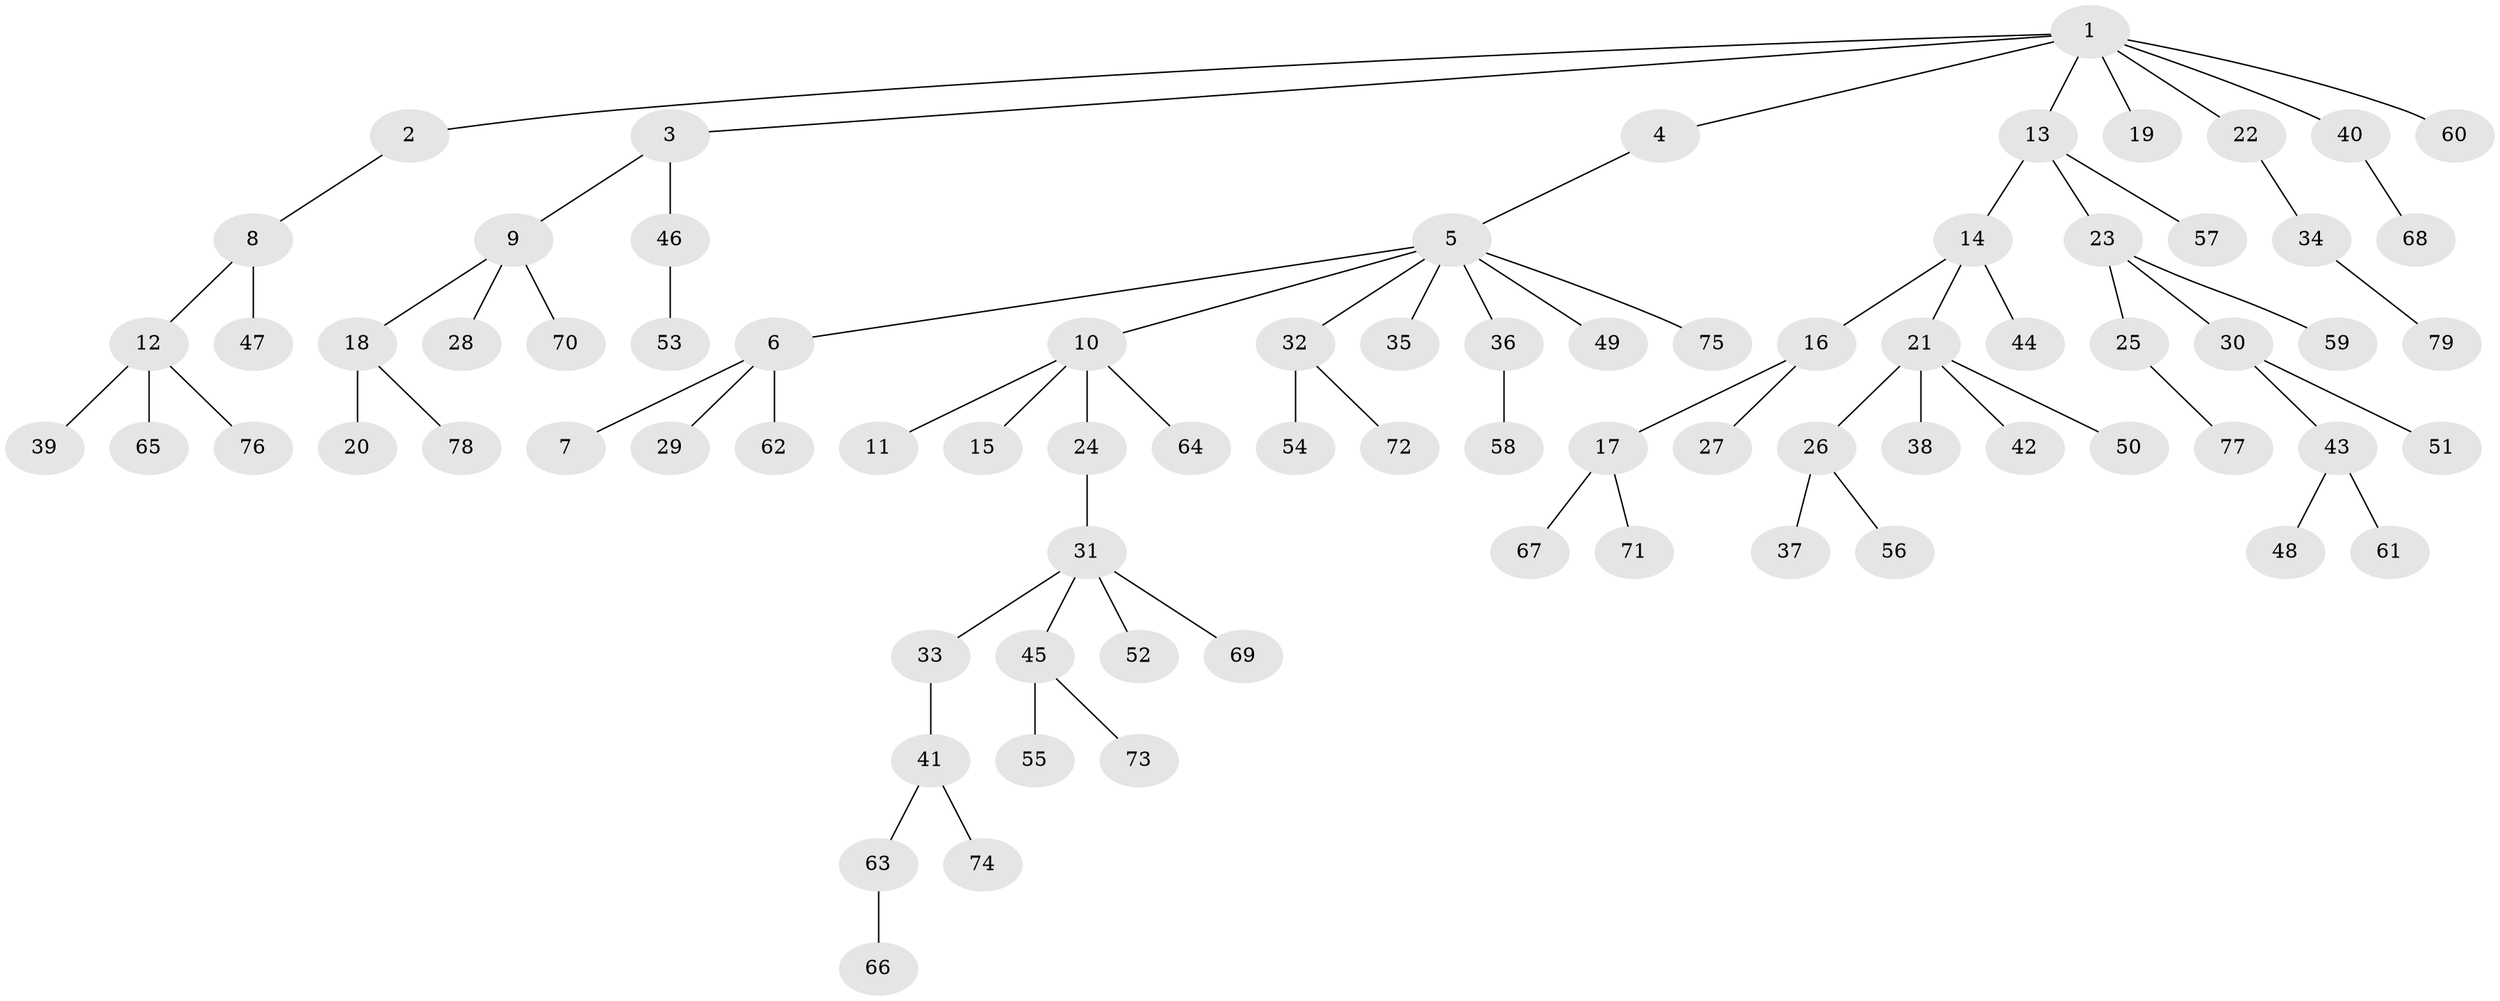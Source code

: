 // Generated by graph-tools (version 1.1) at 2025/26/03/09/25 03:26:31]
// undirected, 79 vertices, 78 edges
graph export_dot {
graph [start="1"]
  node [color=gray90,style=filled];
  1;
  2;
  3;
  4;
  5;
  6;
  7;
  8;
  9;
  10;
  11;
  12;
  13;
  14;
  15;
  16;
  17;
  18;
  19;
  20;
  21;
  22;
  23;
  24;
  25;
  26;
  27;
  28;
  29;
  30;
  31;
  32;
  33;
  34;
  35;
  36;
  37;
  38;
  39;
  40;
  41;
  42;
  43;
  44;
  45;
  46;
  47;
  48;
  49;
  50;
  51;
  52;
  53;
  54;
  55;
  56;
  57;
  58;
  59;
  60;
  61;
  62;
  63;
  64;
  65;
  66;
  67;
  68;
  69;
  70;
  71;
  72;
  73;
  74;
  75;
  76;
  77;
  78;
  79;
  1 -- 2;
  1 -- 3;
  1 -- 4;
  1 -- 13;
  1 -- 19;
  1 -- 22;
  1 -- 40;
  1 -- 60;
  2 -- 8;
  3 -- 9;
  3 -- 46;
  4 -- 5;
  5 -- 6;
  5 -- 10;
  5 -- 32;
  5 -- 35;
  5 -- 36;
  5 -- 49;
  5 -- 75;
  6 -- 7;
  6 -- 29;
  6 -- 62;
  8 -- 12;
  8 -- 47;
  9 -- 18;
  9 -- 28;
  9 -- 70;
  10 -- 11;
  10 -- 15;
  10 -- 24;
  10 -- 64;
  12 -- 39;
  12 -- 65;
  12 -- 76;
  13 -- 14;
  13 -- 23;
  13 -- 57;
  14 -- 16;
  14 -- 21;
  14 -- 44;
  16 -- 17;
  16 -- 27;
  17 -- 67;
  17 -- 71;
  18 -- 20;
  18 -- 78;
  21 -- 26;
  21 -- 38;
  21 -- 42;
  21 -- 50;
  22 -- 34;
  23 -- 25;
  23 -- 30;
  23 -- 59;
  24 -- 31;
  25 -- 77;
  26 -- 37;
  26 -- 56;
  30 -- 43;
  30 -- 51;
  31 -- 33;
  31 -- 45;
  31 -- 52;
  31 -- 69;
  32 -- 54;
  32 -- 72;
  33 -- 41;
  34 -- 79;
  36 -- 58;
  40 -- 68;
  41 -- 63;
  41 -- 74;
  43 -- 48;
  43 -- 61;
  45 -- 55;
  45 -- 73;
  46 -- 53;
  63 -- 66;
}
